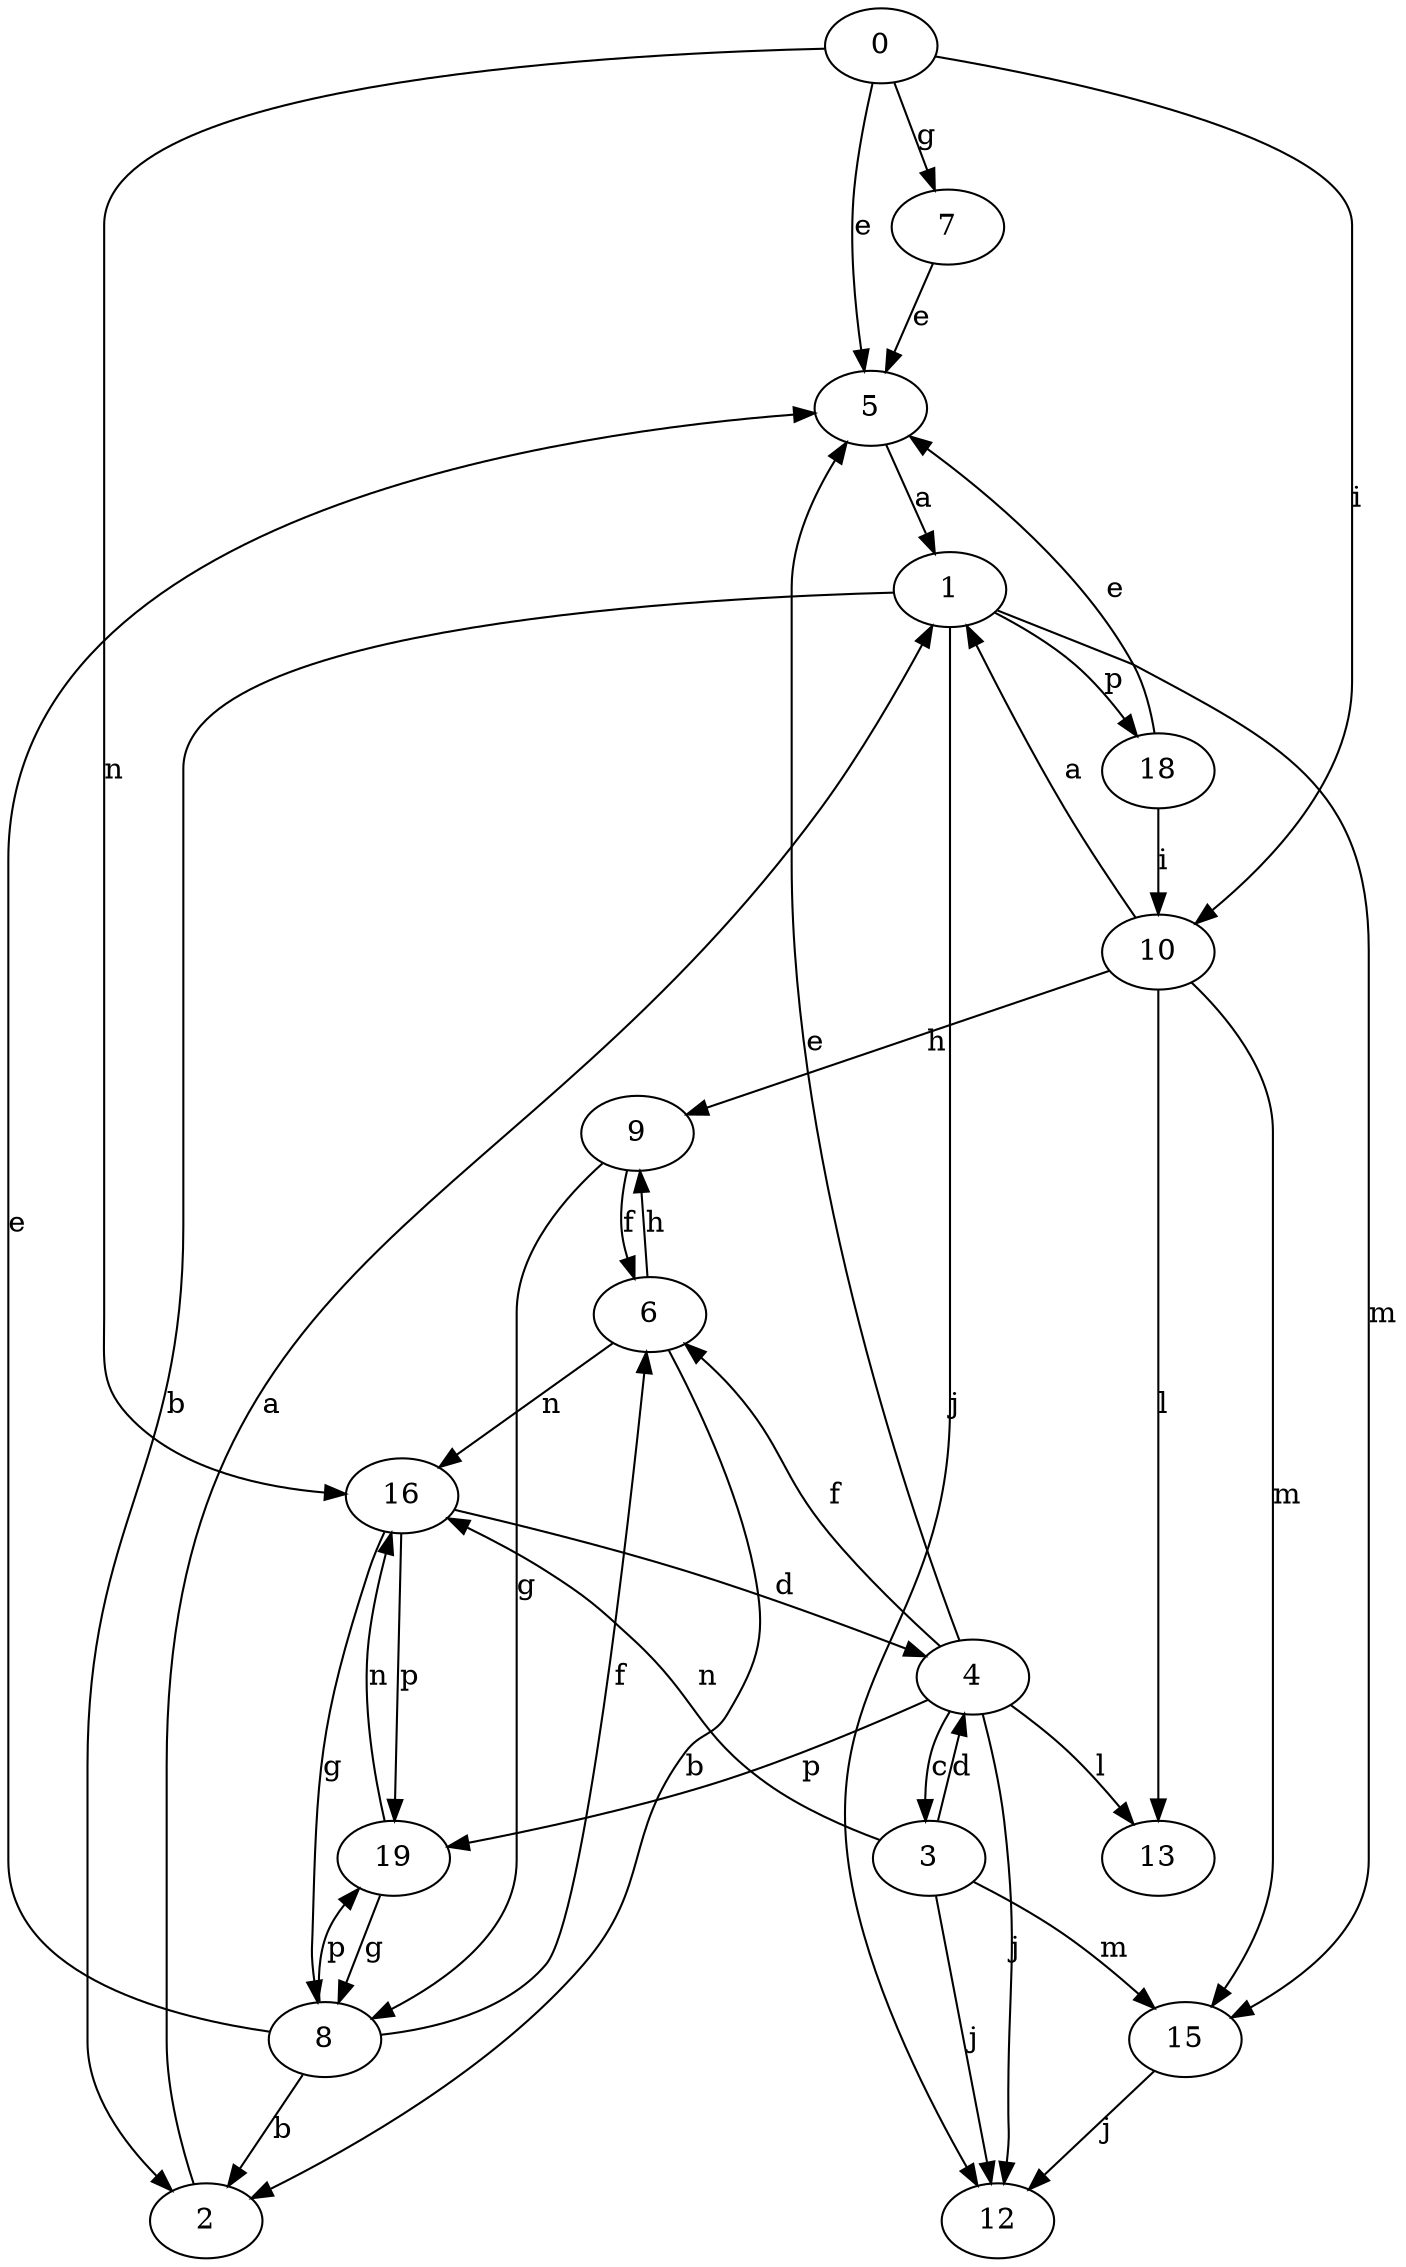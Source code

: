 strict digraph  {
0;
1;
2;
3;
4;
5;
6;
7;
8;
9;
10;
12;
13;
15;
16;
18;
19;
0 -> 5  [label=e];
0 -> 7  [label=g];
0 -> 10  [label=i];
0 -> 16  [label=n];
1 -> 2  [label=b];
1 -> 12  [label=j];
1 -> 15  [label=m];
1 -> 18  [label=p];
2 -> 1  [label=a];
3 -> 4  [label=d];
3 -> 12  [label=j];
3 -> 15  [label=m];
3 -> 16  [label=n];
4 -> 3  [label=c];
4 -> 5  [label=e];
4 -> 6  [label=f];
4 -> 12  [label=j];
4 -> 13  [label=l];
4 -> 19  [label=p];
5 -> 1  [label=a];
6 -> 2  [label=b];
6 -> 9  [label=h];
6 -> 16  [label=n];
7 -> 5  [label=e];
8 -> 2  [label=b];
8 -> 5  [label=e];
8 -> 6  [label=f];
8 -> 19  [label=p];
9 -> 6  [label=f];
9 -> 8  [label=g];
10 -> 1  [label=a];
10 -> 9  [label=h];
10 -> 13  [label=l];
10 -> 15  [label=m];
15 -> 12  [label=j];
16 -> 4  [label=d];
16 -> 8  [label=g];
16 -> 19  [label=p];
18 -> 5  [label=e];
18 -> 10  [label=i];
19 -> 8  [label=g];
19 -> 16  [label=n];
}
